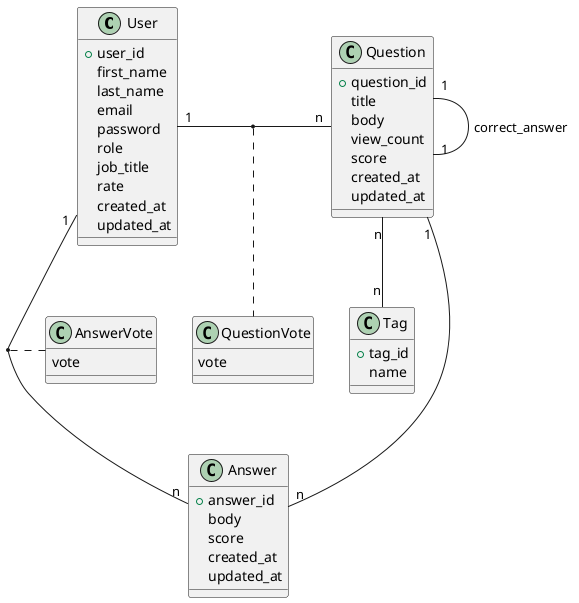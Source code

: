 @startuml
class User {
    +user_id
    first_name
    last_name
    email
    password
    role
    job_title
    rate
    created_at
    updated_at
}
class Tag {
    +tag_id
    name
}
class Question {
    +question_id
    title
    body
    view_count
    score
    created_at
    updated_at
}
class QuestionVote {
    vote
}
class Answer {
    +answer_id
    body
    score
    created_at
    updated_at
}
class AnswerVote {
    vote
}
User "1" - "n" Question
(User, Question) "1" .. "n" QuestionVote
User "1" -- "n" Answer
(User, Answer) "1" .. "n" AnswerVote
Question "1" -- "n" Answer
Question "n" -- "n" Tag
Question "1" -- "1" Question : correct_answer
@enduml